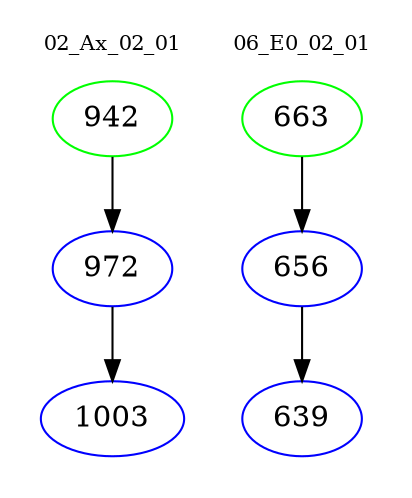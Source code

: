 digraph{
subgraph cluster_0 {
color = white
label = "02_Ax_02_01";
fontsize=10;
T0_942 [label="942", color="green"]
T0_942 -> T0_972 [color="black"]
T0_972 [label="972", color="blue"]
T0_972 -> T0_1003 [color="black"]
T0_1003 [label="1003", color="blue"]
}
subgraph cluster_1 {
color = white
label = "06_E0_02_01";
fontsize=10;
T1_663 [label="663", color="green"]
T1_663 -> T1_656 [color="black"]
T1_656 [label="656", color="blue"]
T1_656 -> T1_639 [color="black"]
T1_639 [label="639", color="blue"]
}
}
